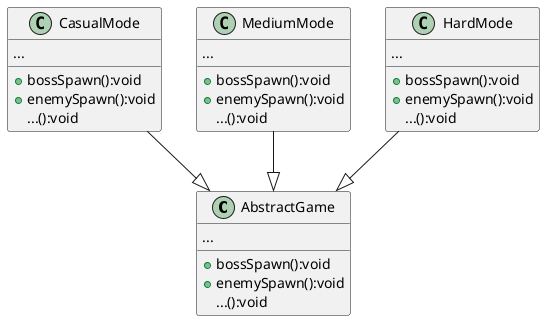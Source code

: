 @startuml
'https://plantuml.com/class-diagram

class AbstractGame{
    ...
    +bossSpawn():void
    +enemySpawn():void
    ...():void
}

class CasualMode{
...
    +bossSpawn():void
    +enemySpawn():void
    ...():void
}

class MediumMode{
...
    +bossSpawn():void
    +enemySpawn():void
    ...():void
}
class HardMode{
...
    +bossSpawn():void
    +enemySpawn():void
    ...():void
}

CasualMode --|> AbstractGame
MediumMode --|> AbstractGame
HardMode --|> AbstractGame

@enduml